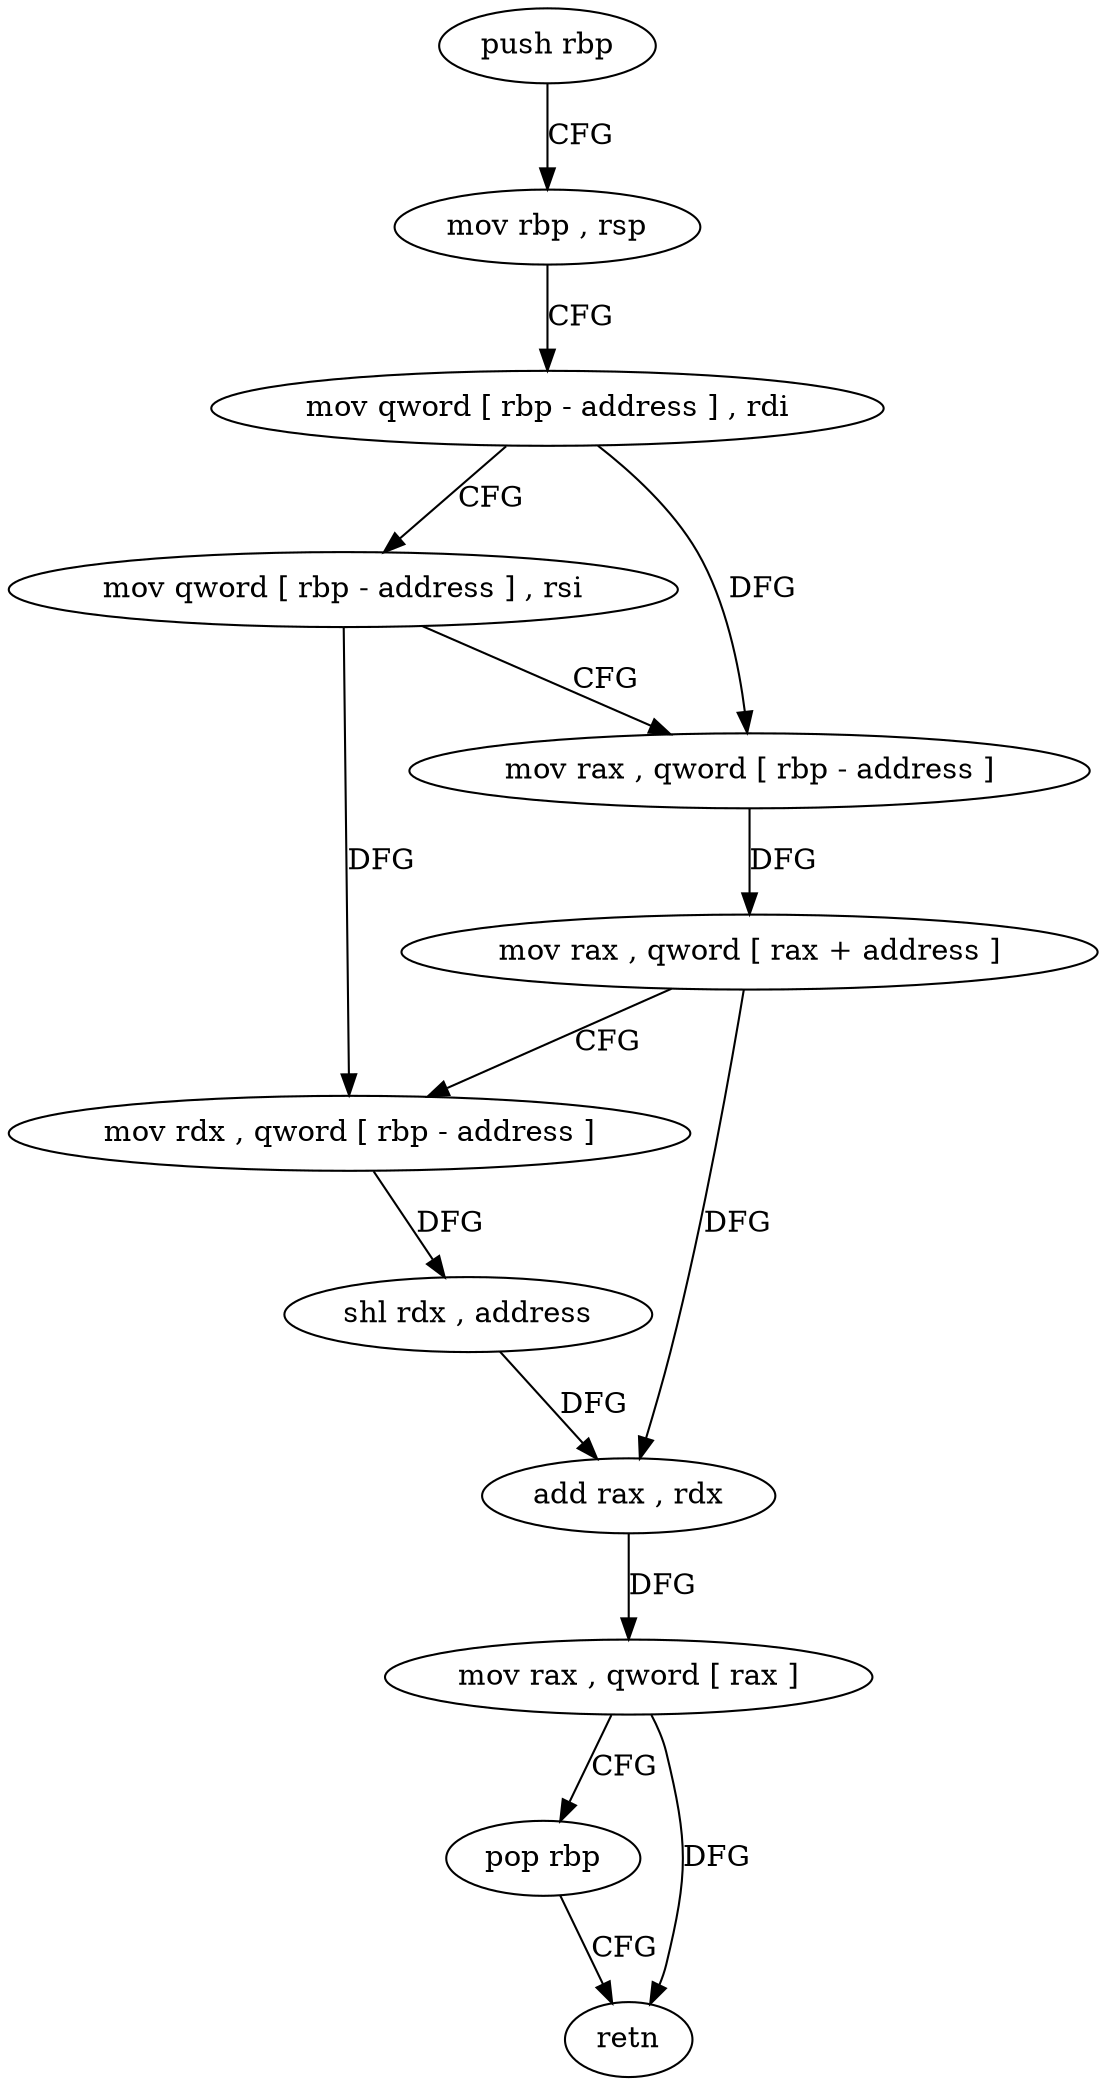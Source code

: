 digraph "func" {
"105201" [label = "push rbp" ]
"105202" [label = "mov rbp , rsp" ]
"105205" [label = "mov qword [ rbp - address ] , rdi" ]
"105209" [label = "mov qword [ rbp - address ] , rsi" ]
"105213" [label = "mov rax , qword [ rbp - address ]" ]
"105217" [label = "mov rax , qword [ rax + address ]" ]
"105221" [label = "mov rdx , qword [ rbp - address ]" ]
"105225" [label = "shl rdx , address" ]
"105229" [label = "add rax , rdx" ]
"105232" [label = "mov rax , qword [ rax ]" ]
"105235" [label = "pop rbp" ]
"105236" [label = "retn" ]
"105201" -> "105202" [ label = "CFG" ]
"105202" -> "105205" [ label = "CFG" ]
"105205" -> "105209" [ label = "CFG" ]
"105205" -> "105213" [ label = "DFG" ]
"105209" -> "105213" [ label = "CFG" ]
"105209" -> "105221" [ label = "DFG" ]
"105213" -> "105217" [ label = "DFG" ]
"105217" -> "105221" [ label = "CFG" ]
"105217" -> "105229" [ label = "DFG" ]
"105221" -> "105225" [ label = "DFG" ]
"105225" -> "105229" [ label = "DFG" ]
"105229" -> "105232" [ label = "DFG" ]
"105232" -> "105235" [ label = "CFG" ]
"105232" -> "105236" [ label = "DFG" ]
"105235" -> "105236" [ label = "CFG" ]
}
